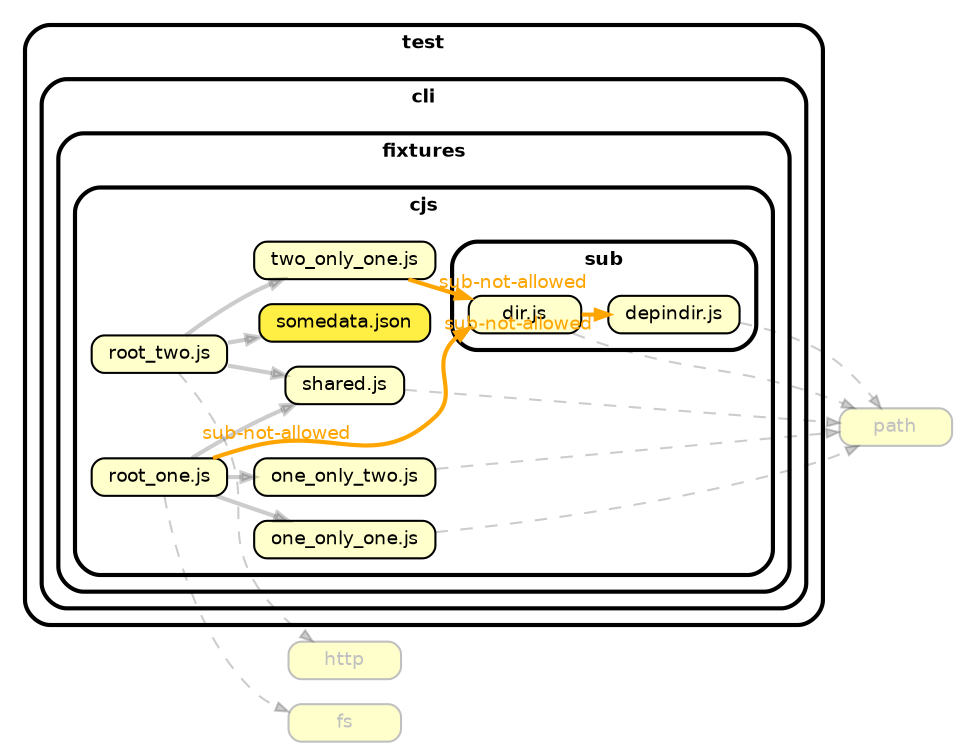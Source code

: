 strict digraph "dependency-cruiser output"{
    ordering="out" rankdir="LR" splines="true" overlap="false" nodesep="0.16" ranksep="0.18" fontname="Helvetica-bold" fontsize="9" style="rounded,bold,filled" fillcolor="#ffffff" compound="true"
    node [shape="box" style="rounded, filled" height="0.2" color="black" fillcolor="#ffffcc" fontcolor="black" fontname="Helvetica" fontsize="9"]
    edge [arrowhead="normal" arrowsize="0.6" penwidth="2.0" color="#00000033" fontname="Helvetica" fontsize="9"]

    "fs" [label="fs" color="grey" fontcolor="grey"]
    "http" [label="http" color="grey" fontcolor="grey"]
    "path" [label="path" color="grey" fontcolor="grey"]
    subgraph "cluster_test" {label="test" subgraph "cluster_test/cli" {label="cli" subgraph "cluster_test/cli/fixtures" {label="fixtures" subgraph "cluster_test/cli/fixtures/cjs" {label="cjs" "test/cli/fixtures/cjs/one_only_one.js" [label="one_only_one.js" URL="test/cli/fixtures/cjs/one_only_one.js" ] } } } }
    "test/cli/fixtures/cjs/one_only_one.js" -> "path" [style="dashed" penwidth="1.0"]
    subgraph "cluster_test" {label="test" subgraph "cluster_test/cli" {label="cli" subgraph "cluster_test/cli/fixtures" {label="fixtures" subgraph "cluster_test/cli/fixtures/cjs" {label="cjs" "test/cli/fixtures/cjs/one_only_two.js" [label="one_only_two.js" URL="test/cli/fixtures/cjs/one_only_two.js" ] } } } }
    "test/cli/fixtures/cjs/one_only_two.js" -> "path" [style="dashed" penwidth="1.0"]
    subgraph "cluster_test" {label="test" subgraph "cluster_test/cli" {label="cli" subgraph "cluster_test/cli/fixtures" {label="fixtures" subgraph "cluster_test/cli/fixtures/cjs" {label="cjs" "test/cli/fixtures/cjs/root_one.js" [label="root_one.js" URL="test/cli/fixtures/cjs/root_one.js" ] } } } }
    "test/cli/fixtures/cjs/root_one.js" -> "test/cli/fixtures/cjs/one_only_one.js"
    "test/cli/fixtures/cjs/root_one.js" -> "test/cli/fixtures/cjs/one_only_two.js"
    "test/cli/fixtures/cjs/root_one.js" -> "test/cli/fixtures/cjs/shared.js"
    "test/cli/fixtures/cjs/root_one.js" -> "test/cli/fixtures/cjs/sub/dir.js" [xlabel="sub-not-allowed" tooltip="sub-not-allowed" fontcolor="orange" color="orange"]
    "test/cli/fixtures/cjs/root_one.js" -> "fs" [style="dashed" penwidth="1.0"]
    subgraph "cluster_test" {label="test" subgraph "cluster_test/cli" {label="cli" subgraph "cluster_test/cli/fixtures" {label="fixtures" subgraph "cluster_test/cli/fixtures/cjs" {label="cjs" "test/cli/fixtures/cjs/root_two.js" [label="root_two.js" URL="test/cli/fixtures/cjs/root_two.js" ] } } } }
    "test/cli/fixtures/cjs/root_two.js" -> "test/cli/fixtures/cjs/shared.js"
    "test/cli/fixtures/cjs/root_two.js" -> "test/cli/fixtures/cjs/somedata.json"
    "test/cli/fixtures/cjs/root_two.js" -> "test/cli/fixtures/cjs/two_only_one.js"
    "test/cli/fixtures/cjs/root_two.js" -> "http" [style="dashed" penwidth="1.0"]
    subgraph "cluster_test" {label="test" subgraph "cluster_test/cli" {label="cli" subgraph "cluster_test/cli/fixtures" {label="fixtures" subgraph "cluster_test/cli/fixtures/cjs" {label="cjs" "test/cli/fixtures/cjs/shared.js" [label="shared.js" URL="test/cli/fixtures/cjs/shared.js" ] } } } }
    "test/cli/fixtures/cjs/shared.js" -> "path" [style="dashed" penwidth="1.0"]
    subgraph "cluster_test" {label="test" subgraph "cluster_test/cli" {label="cli" subgraph "cluster_test/cli/fixtures" {label="fixtures" subgraph "cluster_test/cli/fixtures/cjs" {label="cjs" "test/cli/fixtures/cjs/somedata.json" [label="somedata.json" URL="test/cli/fixtures/cjs/somedata.json" fillcolor="#ffee44"] } } } }
    subgraph "cluster_test" {label="test" subgraph "cluster_test/cli" {label="cli" subgraph "cluster_test/cli/fixtures" {label="fixtures" subgraph "cluster_test/cli/fixtures/cjs" {label="cjs" subgraph "cluster_test/cli/fixtures/cjs/sub" {label="sub" "test/cli/fixtures/cjs/sub/depindir.js" [label="depindir.js" URL="test/cli/fixtures/cjs/sub/depindir.js" ] } } } } }
    "test/cli/fixtures/cjs/sub/depindir.js" -> "path" [style="dashed" penwidth="1.0"]
    subgraph "cluster_test" {label="test" subgraph "cluster_test/cli" {label="cli" subgraph "cluster_test/cli/fixtures" {label="fixtures" subgraph "cluster_test/cli/fixtures/cjs" {label="cjs" subgraph "cluster_test/cli/fixtures/cjs/sub" {label="sub" "test/cli/fixtures/cjs/sub/dir.js" [label="dir.js" URL="test/cli/fixtures/cjs/sub/dir.js" ] } } } } }
    "test/cli/fixtures/cjs/sub/dir.js" -> "test/cli/fixtures/cjs/sub/depindir.js" [xlabel="sub-not-allowed" tooltip="sub-not-allowed" fontcolor="orange" color="orange"]
    "test/cli/fixtures/cjs/sub/dir.js" -> "path" [style="dashed" penwidth="1.0"]
    subgraph "cluster_test" {label="test" subgraph "cluster_test/cli" {label="cli" subgraph "cluster_test/cli/fixtures" {label="fixtures" subgraph "cluster_test/cli/fixtures/cjs" {label="cjs" "test/cli/fixtures/cjs/two_only_one.js" [label="two_only_one.js" URL="test/cli/fixtures/cjs/two_only_one.js" ] } } } }
    "test/cli/fixtures/cjs/two_only_one.js" -> "test/cli/fixtures/cjs/sub/dir.js" [xlabel="sub-not-allowed" tooltip="sub-not-allowed" fontcolor="orange" color="orange"]
}
